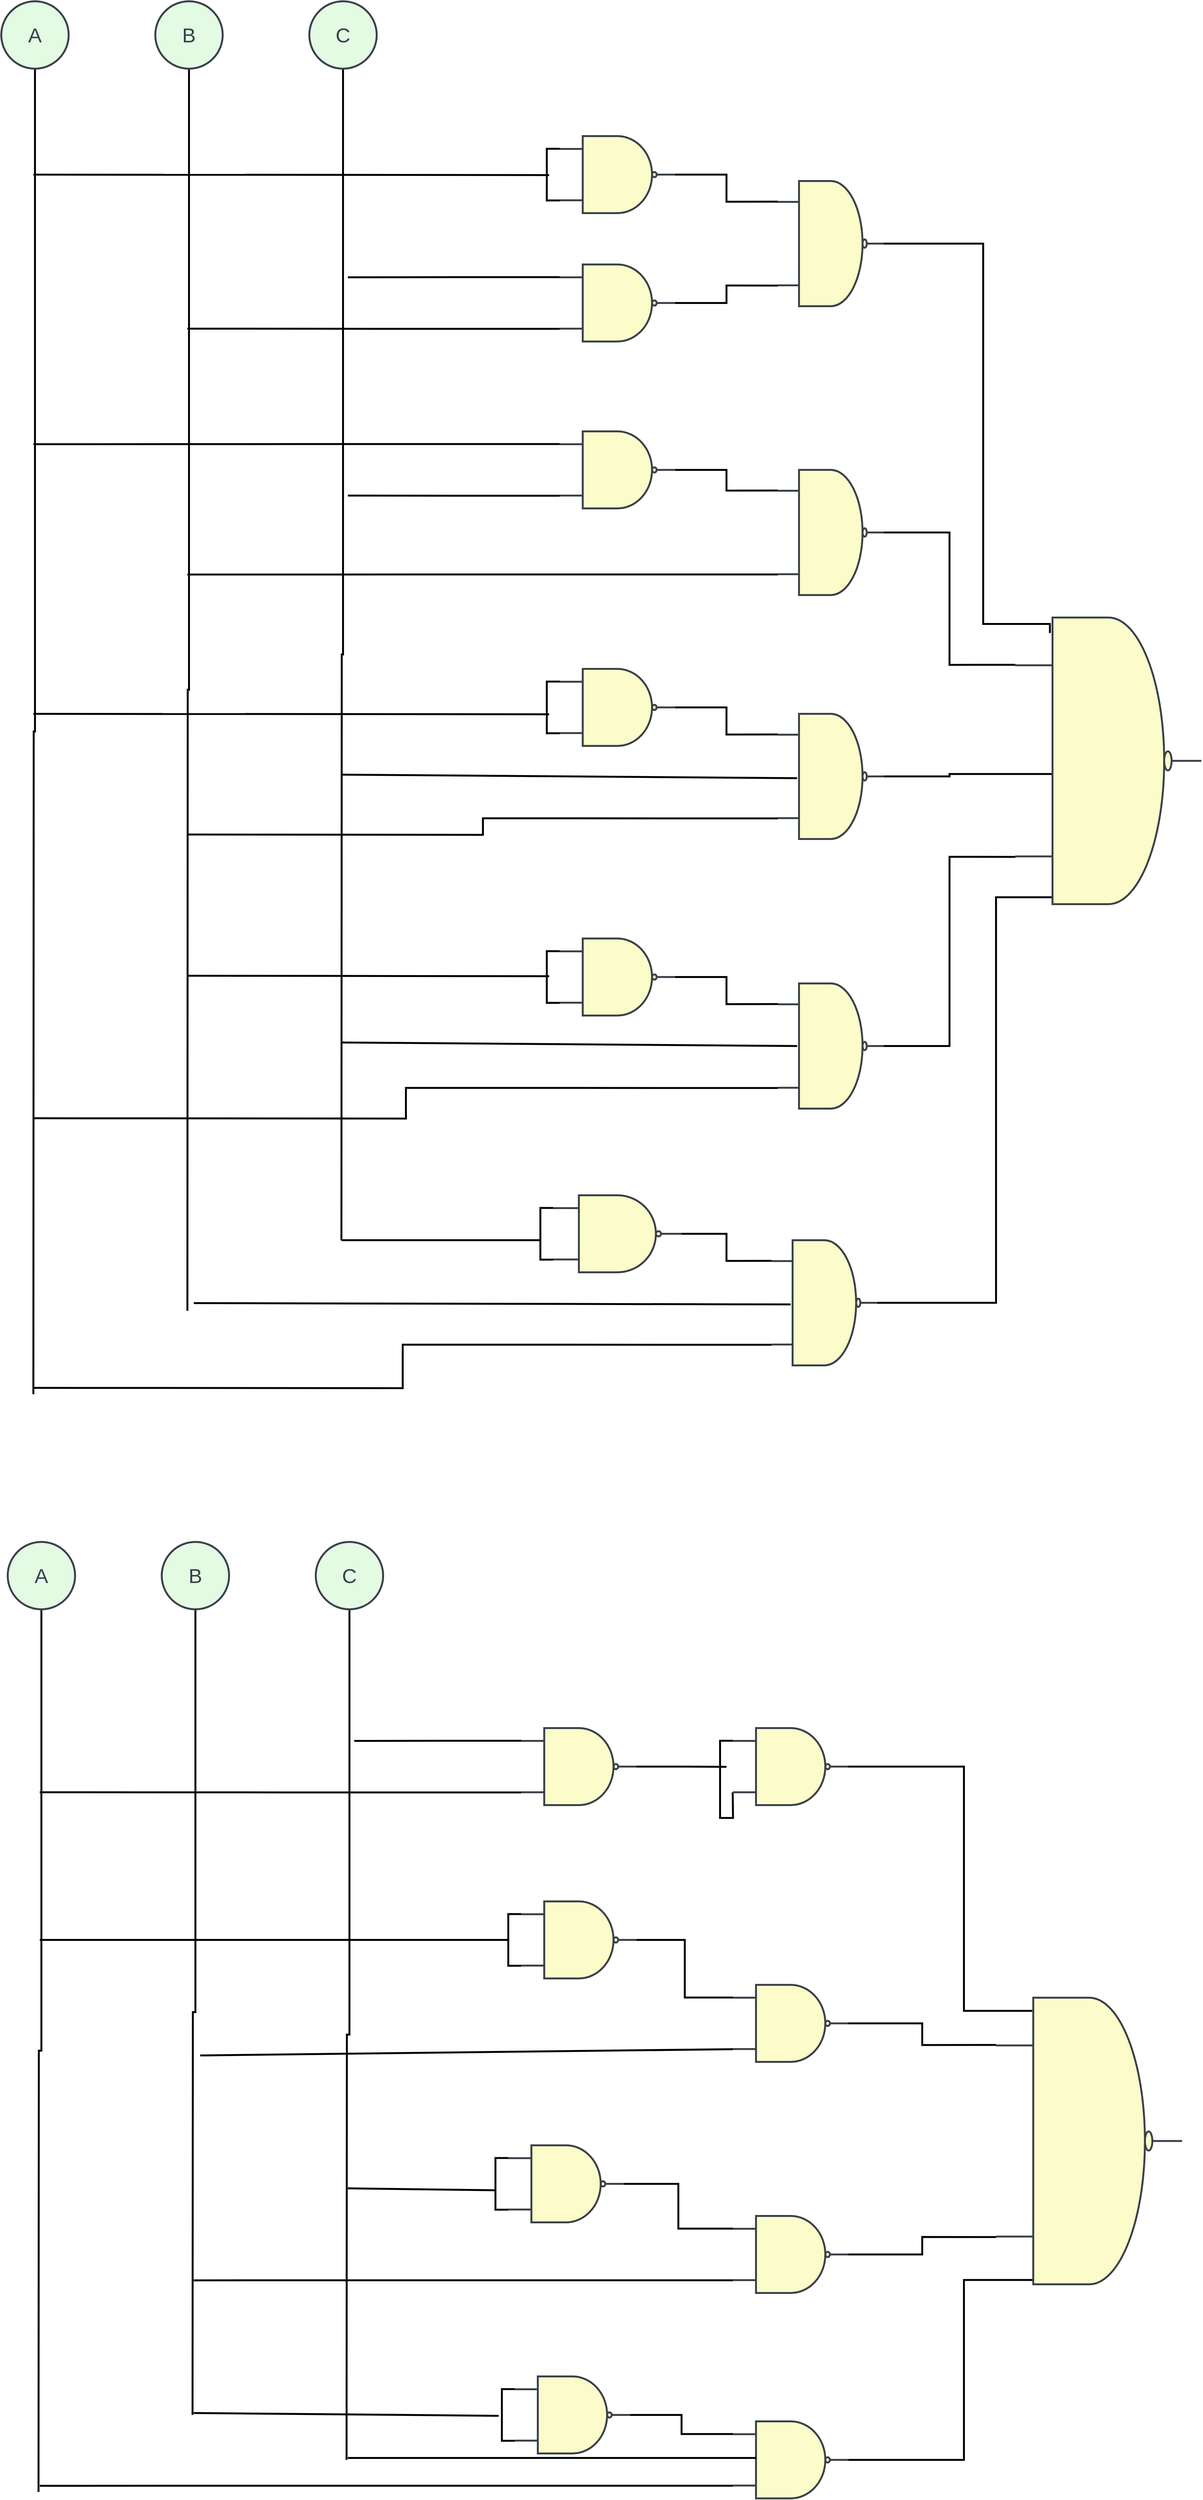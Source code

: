 <mxfile version="15.8.7" type="device"><diagram id="cGWMPcCvVCVFB07zam2P" name="Page-1"><mxGraphModel dx="11027" dy="6654" grid="1" gridSize="10" guides="1" tooltips="1" connect="1" arrows="1" fold="1" page="1" pageScale="1" pageWidth="850" pageHeight="1100" math="0" shadow="0"><root><mxCell id="0"/><mxCell id="1" parent="0"/><mxCell id="RSjABWIMsRawEOobBMQu-8" style="edgeStyle=orthogonalEdgeStyle;rounded=0;orthogonalLoop=1;jettySize=auto;html=1;exitX=0.5;exitY=1;exitDx=0;exitDy=0;endArrow=none;endFill=0;strokeWidth=3;" parent="1" source="RSjABWIMsRawEOobBMQu-1" edge="1"><mxGeometry relative="1" as="geometry"><mxPoint x="-1770" y="3180" as="targetPoint"/></mxGeometry></mxCell><UserObject label="A" lucidchartObjectId="dgR-D0aTlWIa" id="RSjABWIMsRawEOobBMQu-1"><mxCell style="html=1;overflow=block;blockSpacing=1;whiteSpace=wrap;ellipse;whiteSpace=wrap;fontSize=31.7;fontColor=#3a414a;spacing=3.8;strokeColor=#3a414a;strokeOpacity=100;fillOpacity=100;rounded=1;absoluteArcSize=1;arcSize=9;fillColor=#e3fae3;strokeWidth=3;" parent="1" vertex="1"><mxGeometry x="-1820" y="1010" width="105" height="105" as="geometry"/></mxCell></UserObject><mxCell id="9aQgJb-6D-dcUC7ny4hG-4" style="edgeStyle=orthogonalEdgeStyle;rounded=0;orthogonalLoop=1;jettySize=auto;html=1;exitX=0.5;exitY=1;exitDx=0;exitDy=0;strokeWidth=3;endArrow=none;endFill=0;" parent="1" source="RSjABWIMsRawEOobBMQu-2" edge="1"><mxGeometry relative="1" as="geometry"><mxPoint x="-1530" y="3050" as="targetPoint"/></mxGeometry></mxCell><UserObject label="B" lucidchartObjectId="dgR-.mfmkmak" id="RSjABWIMsRawEOobBMQu-2"><mxCell style="html=1;overflow=block;blockSpacing=1;whiteSpace=wrap;ellipse;whiteSpace=wrap;fontSize=31.7;fontColor=#3a414a;spacing=3.8;strokeColor=#3a414a;strokeOpacity=100;fillOpacity=100;rounded=1;absoluteArcSize=1;arcSize=9;fillColor=#e3fae3;strokeWidth=3;" parent="1" vertex="1"><mxGeometry x="-1580" y="1010" width="105" height="105" as="geometry"/></mxCell></UserObject><mxCell id="RSjABWIMsRawEOobBMQu-10" style="edgeStyle=orthogonalEdgeStyle;rounded=0;orthogonalLoop=1;jettySize=auto;html=1;exitX=0.5;exitY=1;exitDx=0;exitDy=0;endArrow=none;endFill=0;strokeWidth=3;" parent="1" source="RSjABWIMsRawEOobBMQu-3" edge="1"><mxGeometry relative="1" as="geometry"><mxPoint x="-1290" y="2940" as="targetPoint"/></mxGeometry></mxCell><UserObject label="C" lucidchartObjectId="dgR-y8NTvgRZ" id="RSjABWIMsRawEOobBMQu-3"><mxCell style="html=1;overflow=block;blockSpacing=1;whiteSpace=wrap;ellipse;whiteSpace=wrap;fontSize=31.7;fontColor=#3a414a;spacing=3.8;strokeColor=#3a414a;strokeOpacity=100;fillOpacity=100;rounded=1;absoluteArcSize=1;arcSize=9;fillColor=#e3fae3;strokeWidth=3;" parent="1" vertex="1"><mxGeometry x="-1340" y="1010" width="105" height="105" as="geometry"/></mxCell></UserObject><mxCell id="9aQgJb-6D-dcUC7ny4hG-8" style="edgeStyle=orthogonalEdgeStyle;rounded=0;orthogonalLoop=1;jettySize=auto;html=1;exitX=1;exitY=0.5;exitDx=0;exitDy=0;exitPerimeter=0;entryX=0;entryY=0.165;entryDx=0;entryDy=0;entryPerimeter=0;endArrow=none;endFill=0;strokeWidth=3;" parent="1" source="RSjABWIMsRawEOobBMQu-4" target="9aQgJb-6D-dcUC7ny4hG-1" edge="1"><mxGeometry relative="1" as="geometry"/></mxCell><UserObject label="" lucidchartObjectId="BgR-b9IikS36" id="RSjABWIMsRawEOobBMQu-4"><mxCell style="html=1;overflow=block;blockSpacing=1;whiteSpace=wrap;shape=mxgraph.electrical.logic_gates.nand;whiteSpace=wrap;fontSize=13;spacing=0;strokeColor=#3a414a;strokeOpacity=100;fillOpacity=100;rounded=1;absoluteArcSize=1;arcSize=9;fillColor=#fcfcca;strokeWidth=3;" parent="1" vertex="1"><mxGeometry x="-950" y="1220" width="180" height="120" as="geometry"/></mxCell></UserObject><mxCell id="RSjABWIMsRawEOobBMQu-5" style="edgeStyle=orthogonalEdgeStyle;rounded=0;orthogonalLoop=1;jettySize=auto;html=1;exitX=0;exitY=0.165;exitDx=0;exitDy=0;exitPerimeter=0;entryX=0;entryY=0.835;entryDx=0;entryDy=0;entryPerimeter=0;strokeWidth=3;endArrow=none;endFill=0;" parent="1" source="RSjABWIMsRawEOobBMQu-4" target="RSjABWIMsRawEOobBMQu-4" edge="1"><mxGeometry relative="1" as="geometry"><Array as="points"><mxPoint x="-970" y="1240"/><mxPoint x="-970" y="1320"/></Array></mxGeometry></mxCell><mxCell id="RSjABWIMsRawEOobBMQu-14" value="" style="endArrow=none;html=1;rounded=0;strokeWidth=3;entryX=0.204;entryY=0.515;entryDx=0;entryDy=0;entryPerimeter=0;" parent="1" edge="1"><mxGeometry width="50" height="50" relative="1" as="geometry"><mxPoint x="-1770" y="1280" as="sourcePoint"/><mxPoint x="-966.34" y="1280.755" as="targetPoint"/></mxGeometry></mxCell><mxCell id="nBmtlLfxGDslqPgsRxJo-24" style="edgeStyle=orthogonalEdgeStyle;rounded=0;orthogonalLoop=1;jettySize=auto;html=1;exitX=1;exitY=0.5;exitDx=0;exitDy=0;exitPerimeter=0;entryX=0.186;entryY=0.054;entryDx=0;entryDy=0;entryPerimeter=0;endArrow=none;endFill=0;strokeWidth=3;" parent="1" source="9aQgJb-6D-dcUC7ny4hG-1" target="nBmtlLfxGDslqPgsRxJo-23" edge="1"><mxGeometry relative="1" as="geometry"><Array as="points"><mxPoint x="-290" y="1388"/><mxPoint x="-290" y="1980"/><mxPoint x="-186" y="1980"/></Array></mxGeometry></mxCell><UserObject label="" lucidchartObjectId="yiR--j1zv9QN" id="9aQgJb-6D-dcUC7ny4hG-1"><mxCell style="html=1;overflow=block;blockSpacing=1;whiteSpace=wrap;shape=mxgraph.electrical.logic_gates.nand;whiteSpace=wrap;fontSize=13;spacing=0;strokeColor=#3a414a;strokeOpacity=100;fillOpacity=100;rounded=1;absoluteArcSize=1;arcSize=9;fillColor=#fcfcca;strokeWidth=3;" parent="1" vertex="1"><mxGeometry x="-610" y="1290" width="165" height="195" as="geometry"/></mxCell></UserObject><mxCell id="9aQgJb-6D-dcUC7ny4hG-5" style="edgeStyle=orthogonalEdgeStyle;rounded=0;orthogonalLoop=1;jettySize=auto;html=1;exitX=0;exitY=0.165;exitDx=0;exitDy=0;exitPerimeter=0;endArrow=none;endFill=0;strokeWidth=3;" parent="1" source="9aQgJb-6D-dcUC7ny4hG-3" edge="1"><mxGeometry relative="1" as="geometry"><mxPoint x="-1280" y="1440" as="targetPoint"/></mxGeometry></mxCell><mxCell id="9aQgJb-6D-dcUC7ny4hG-6" style="edgeStyle=orthogonalEdgeStyle;rounded=0;orthogonalLoop=1;jettySize=auto;html=1;exitX=0;exitY=0.835;exitDx=0;exitDy=0;exitPerimeter=0;endArrow=none;endFill=0;strokeWidth=3;" parent="1" source="9aQgJb-6D-dcUC7ny4hG-3" edge="1"><mxGeometry relative="1" as="geometry"><mxPoint x="-1530" y="1520" as="targetPoint"/></mxGeometry></mxCell><mxCell id="9aQgJb-6D-dcUC7ny4hG-9" style="edgeStyle=orthogonalEdgeStyle;rounded=0;orthogonalLoop=1;jettySize=auto;html=1;exitX=1;exitY=0.5;exitDx=0;exitDy=0;exitPerimeter=0;entryX=0;entryY=0.835;entryDx=0;entryDy=0;entryPerimeter=0;endArrow=none;endFill=0;strokeWidth=3;" parent="1" source="9aQgJb-6D-dcUC7ny4hG-3" target="9aQgJb-6D-dcUC7ny4hG-1" edge="1"><mxGeometry relative="1" as="geometry"/></mxCell><UserObject label="" lucidchartObjectId="BgR-b9IikS36" id="9aQgJb-6D-dcUC7ny4hG-3"><mxCell style="html=1;overflow=block;blockSpacing=1;whiteSpace=wrap;shape=mxgraph.electrical.logic_gates.nand;whiteSpace=wrap;fontSize=13;spacing=0;strokeColor=#3a414a;strokeOpacity=100;fillOpacity=100;rounded=1;absoluteArcSize=1;arcSize=9;fillColor=#fcfcca;strokeWidth=3;" parent="1" vertex="1"><mxGeometry x="-950" y="1420" width="180" height="120" as="geometry"/></mxCell></UserObject><mxCell id="9aQgJb-6D-dcUC7ny4hG-10" style="edgeStyle=orthogonalEdgeStyle;rounded=0;orthogonalLoop=1;jettySize=auto;html=1;exitX=0;exitY=0.165;exitDx=0;exitDy=0;exitPerimeter=0;endArrow=none;endFill=0;strokeWidth=3;" parent="1" source="9aQgJb-6D-dcUC7ny4hG-7" edge="1"><mxGeometry relative="1" as="geometry"><mxPoint x="-1770" y="1700" as="targetPoint"/></mxGeometry></mxCell><mxCell id="9aQgJb-6D-dcUC7ny4hG-11" style="edgeStyle=orthogonalEdgeStyle;rounded=0;orthogonalLoop=1;jettySize=auto;html=1;exitX=0;exitY=0.835;exitDx=0;exitDy=0;exitPerimeter=0;endArrow=none;endFill=0;strokeWidth=3;" parent="1" source="9aQgJb-6D-dcUC7ny4hG-7" edge="1"><mxGeometry relative="1" as="geometry"><mxPoint x="-1280" y="1780" as="targetPoint"/></mxGeometry></mxCell><mxCell id="9aQgJb-6D-dcUC7ny4hG-15" style="edgeStyle=orthogonalEdgeStyle;rounded=0;orthogonalLoop=1;jettySize=auto;html=1;exitX=1;exitY=0.5;exitDx=0;exitDy=0;exitPerimeter=0;entryX=0;entryY=0.165;entryDx=0;entryDy=0;entryPerimeter=0;endArrow=none;endFill=0;strokeWidth=3;" parent="1" source="9aQgJb-6D-dcUC7ny4hG-7" target="9aQgJb-6D-dcUC7ny4hG-12" edge="1"><mxGeometry relative="1" as="geometry"/></mxCell><UserObject label="" lucidchartObjectId="BgR-b9IikS36" id="9aQgJb-6D-dcUC7ny4hG-7"><mxCell style="html=1;overflow=block;blockSpacing=1;whiteSpace=wrap;shape=mxgraph.electrical.logic_gates.nand;whiteSpace=wrap;fontSize=13;spacing=0;strokeColor=#3a414a;strokeOpacity=100;fillOpacity=100;rounded=1;absoluteArcSize=1;arcSize=9;fillColor=#fcfcca;strokeWidth=3;" parent="1" vertex="1"><mxGeometry x="-950" y="1680" width="180" height="120" as="geometry"/></mxCell></UserObject><mxCell id="nBmtlLfxGDslqPgsRxJo-25" style="edgeStyle=orthogonalEdgeStyle;rounded=0;orthogonalLoop=1;jettySize=auto;html=1;exitX=1;exitY=0.5;exitDx=0;exitDy=0;exitPerimeter=0;entryX=0;entryY=0.165;entryDx=0;entryDy=0;entryPerimeter=0;endArrow=none;endFill=0;strokeWidth=3;" parent="1" source="9aQgJb-6D-dcUC7ny4hG-12" target="nBmtlLfxGDslqPgsRxJo-23" edge="1"><mxGeometry relative="1" as="geometry"/></mxCell><UserObject label="" lucidchartObjectId="yiR--j1zv9QN" id="9aQgJb-6D-dcUC7ny4hG-12"><mxCell style="html=1;overflow=block;blockSpacing=1;whiteSpace=wrap;shape=mxgraph.electrical.logic_gates.nand;whiteSpace=wrap;fontSize=13;spacing=0;strokeColor=#3a414a;strokeOpacity=100;fillOpacity=100;rounded=1;absoluteArcSize=1;arcSize=9;fillColor=#fcfcca;strokeWidth=3;" parent="1" vertex="1"><mxGeometry x="-610" y="1740" width="165" height="195" as="geometry"/></mxCell></UserObject><mxCell id="9aQgJb-6D-dcUC7ny4hG-14" value="" style="endArrow=none;html=1;rounded=0;strokeWidth=3;entryX=0;entryY=0.835;entryDx=0;entryDy=0;entryPerimeter=0;" parent="1" target="9aQgJb-6D-dcUC7ny4hG-12" edge="1"><mxGeometry width="50" height="50" relative="1" as="geometry"><mxPoint x="-1530" y="1903" as="sourcePoint"/><mxPoint x="-910" y="2090" as="targetPoint"/></mxGeometry></mxCell><mxCell id="9aQgJb-6D-dcUC7ny4hG-16" style="edgeStyle=orthogonalEdgeStyle;rounded=0;orthogonalLoop=1;jettySize=auto;html=1;exitX=1;exitY=0.5;exitDx=0;exitDy=0;exitPerimeter=0;entryX=0;entryY=0.165;entryDx=0;entryDy=0;entryPerimeter=0;endArrow=none;endFill=0;strokeWidth=3;" parent="1" source="9aQgJb-6D-dcUC7ny4hG-17" target="9aQgJb-6D-dcUC7ny4hG-19" edge="1"><mxGeometry relative="1" as="geometry"/></mxCell><UserObject label="" lucidchartObjectId="BgR-b9IikS36" id="9aQgJb-6D-dcUC7ny4hG-17"><mxCell style="html=1;overflow=block;blockSpacing=1;whiteSpace=wrap;shape=mxgraph.electrical.logic_gates.nand;whiteSpace=wrap;fontSize=13;spacing=0;strokeColor=#3a414a;strokeOpacity=100;fillOpacity=100;rounded=1;absoluteArcSize=1;arcSize=9;fillColor=#fcfcca;strokeWidth=3;" parent="1" vertex="1"><mxGeometry x="-950" y="2050" width="180" height="120" as="geometry"/></mxCell></UserObject><mxCell id="9aQgJb-6D-dcUC7ny4hG-18" style="edgeStyle=orthogonalEdgeStyle;rounded=0;orthogonalLoop=1;jettySize=auto;html=1;exitX=0;exitY=0.165;exitDx=0;exitDy=0;exitPerimeter=0;entryX=0;entryY=0.835;entryDx=0;entryDy=0;entryPerimeter=0;strokeWidth=3;endArrow=none;endFill=0;" parent="1" source="9aQgJb-6D-dcUC7ny4hG-17" target="9aQgJb-6D-dcUC7ny4hG-17" edge="1"><mxGeometry relative="1" as="geometry"><Array as="points"><mxPoint x="-970" y="2070"/><mxPoint x="-970" y="2150"/></Array></mxGeometry></mxCell><mxCell id="nBmtlLfxGDslqPgsRxJo-29" style="edgeStyle=orthogonalEdgeStyle;rounded=0;orthogonalLoop=1;jettySize=auto;html=1;exitX=1;exitY=0.5;exitDx=0;exitDy=0;exitPerimeter=0;entryX=0.214;entryY=0.546;entryDx=0;entryDy=0;entryPerimeter=0;endArrow=none;endFill=0;strokeWidth=3;" parent="1" source="9aQgJb-6D-dcUC7ny4hG-19" target="nBmtlLfxGDslqPgsRxJo-23" edge="1"><mxGeometry relative="1" as="geometry"/></mxCell><UserObject label="" lucidchartObjectId="yiR--j1zv9QN" id="9aQgJb-6D-dcUC7ny4hG-19"><mxCell style="html=1;overflow=block;blockSpacing=1;whiteSpace=wrap;shape=mxgraph.electrical.logic_gates.nand;whiteSpace=wrap;fontSize=13;spacing=0;strokeColor=#3a414a;strokeOpacity=100;fillOpacity=100;rounded=1;absoluteArcSize=1;arcSize=9;fillColor=#fcfcca;strokeWidth=3;" parent="1" vertex="1"><mxGeometry x="-610" y="2120" width="165" height="195" as="geometry"/></mxCell></UserObject><mxCell id="9aQgJb-6D-dcUC7ny4hG-20" style="edgeStyle=orthogonalEdgeStyle;rounded=0;orthogonalLoop=1;jettySize=auto;html=1;entryX=0;entryY=0.835;entryDx=0;entryDy=0;entryPerimeter=0;endArrow=none;endFill=0;strokeWidth=3;" parent="1" target="9aQgJb-6D-dcUC7ny4hG-19" edge="1"><mxGeometry relative="1" as="geometry"><mxPoint x="-1530" y="2308" as="sourcePoint"/></mxGeometry></mxCell><mxCell id="9aQgJb-6D-dcUC7ny4hG-22" value="" style="endArrow=none;html=1;rounded=0;strokeWidth=3;entryX=0.204;entryY=0.515;entryDx=0;entryDy=0;entryPerimeter=0;" parent="1" edge="1"><mxGeometry width="50" height="50" relative="1" as="geometry"><mxPoint x="-1770" y="2120" as="sourcePoint"/><mxPoint x="-966.34" y="2120.755" as="targetPoint"/></mxGeometry></mxCell><mxCell id="nBmtlLfxGDslqPgsRxJo-1" style="edgeStyle=orthogonalEdgeStyle;rounded=0;orthogonalLoop=1;jettySize=auto;html=1;exitX=1;exitY=0.5;exitDx=0;exitDy=0;exitPerimeter=0;entryX=0;entryY=0.165;entryDx=0;entryDy=0;entryPerimeter=0;endArrow=none;endFill=0;strokeWidth=3;" parent="1" source="nBmtlLfxGDslqPgsRxJo-2" target="nBmtlLfxGDslqPgsRxJo-4" edge="1"><mxGeometry relative="1" as="geometry"/></mxCell><UserObject label="" lucidchartObjectId="BgR-b9IikS36" id="nBmtlLfxGDslqPgsRxJo-2"><mxCell style="html=1;overflow=block;blockSpacing=1;whiteSpace=wrap;shape=mxgraph.electrical.logic_gates.nand;whiteSpace=wrap;fontSize=13;spacing=0;strokeColor=#3a414a;strokeOpacity=100;fillOpacity=100;rounded=1;absoluteArcSize=1;arcSize=9;fillColor=#fcfcca;strokeWidth=3;" parent="1" vertex="1"><mxGeometry x="-950" y="2470" width="180" height="120" as="geometry"/></mxCell></UserObject><mxCell id="nBmtlLfxGDslqPgsRxJo-3" style="edgeStyle=orthogonalEdgeStyle;rounded=0;orthogonalLoop=1;jettySize=auto;html=1;exitX=0;exitY=0.165;exitDx=0;exitDy=0;exitPerimeter=0;entryX=0;entryY=0.835;entryDx=0;entryDy=0;entryPerimeter=0;strokeWidth=3;endArrow=none;endFill=0;" parent="1" source="nBmtlLfxGDslqPgsRxJo-2" target="nBmtlLfxGDslqPgsRxJo-2" edge="1"><mxGeometry relative="1" as="geometry"><Array as="points"><mxPoint x="-970" y="2490"/><mxPoint x="-970" y="2570"/></Array></mxGeometry></mxCell><mxCell id="nBmtlLfxGDslqPgsRxJo-27" style="edgeStyle=orthogonalEdgeStyle;rounded=0;orthogonalLoop=1;jettySize=auto;html=1;exitX=1;exitY=0.5;exitDx=0;exitDy=0;exitPerimeter=0;entryX=0;entryY=0.835;entryDx=0;entryDy=0;entryPerimeter=0;endArrow=none;endFill=0;strokeWidth=3;" parent="1" source="nBmtlLfxGDslqPgsRxJo-4" target="nBmtlLfxGDslqPgsRxJo-23" edge="1"><mxGeometry relative="1" as="geometry"/></mxCell><UserObject label="" lucidchartObjectId="yiR--j1zv9QN" id="nBmtlLfxGDslqPgsRxJo-4"><mxCell style="html=1;overflow=block;blockSpacing=1;whiteSpace=wrap;shape=mxgraph.electrical.logic_gates.nand;whiteSpace=wrap;fontSize=13;spacing=0;strokeColor=#3a414a;strokeOpacity=100;fillOpacity=100;rounded=1;absoluteArcSize=1;arcSize=9;fillColor=#fcfcca;strokeWidth=3;" parent="1" vertex="1"><mxGeometry x="-610" y="2540" width="165" height="195" as="geometry"/></mxCell></UserObject><mxCell id="nBmtlLfxGDslqPgsRxJo-5" style="edgeStyle=orthogonalEdgeStyle;rounded=0;orthogonalLoop=1;jettySize=auto;html=1;entryX=0;entryY=0.835;entryDx=0;entryDy=0;entryPerimeter=0;endArrow=none;endFill=0;strokeWidth=3;" parent="1" target="nBmtlLfxGDslqPgsRxJo-4" edge="1"><mxGeometry relative="1" as="geometry"><mxPoint x="-1770" y="2750" as="sourcePoint"/></mxGeometry></mxCell><mxCell id="nBmtlLfxGDslqPgsRxJo-7" value="" style="endArrow=none;html=1;rounded=0;strokeWidth=3;entryX=0.204;entryY=0.515;entryDx=0;entryDy=0;entryPerimeter=0;" parent="1" edge="1"><mxGeometry width="50" height="50" relative="1" as="geometry"><mxPoint x="-1530" y="2528" as="sourcePoint"/><mxPoint x="-966.34" y="2528.755" as="targetPoint"/></mxGeometry></mxCell><mxCell id="nBmtlLfxGDslqPgsRxJo-10" style="edgeStyle=orthogonalEdgeStyle;rounded=0;orthogonalLoop=1;jettySize=auto;html=1;exitX=1;exitY=0.5;exitDx=0;exitDy=0;exitPerimeter=0;entryX=0;entryY=0.165;entryDx=0;entryDy=0;entryPerimeter=0;endArrow=none;endFill=0;strokeWidth=3;" parent="1" source="nBmtlLfxGDslqPgsRxJo-11" target="nBmtlLfxGDslqPgsRxJo-13" edge="1"><mxGeometry relative="1" as="geometry"/></mxCell><UserObject label="" lucidchartObjectId="BgR-b9IikS36" id="nBmtlLfxGDslqPgsRxJo-11"><mxCell style="html=1;overflow=block;blockSpacing=1;whiteSpace=wrap;shape=mxgraph.electrical.logic_gates.nand;whiteSpace=wrap;fontSize=13;spacing=0;strokeColor=#3a414a;strokeOpacity=100;fillOpacity=100;rounded=1;absoluteArcSize=1;arcSize=9;fillColor=#fcfcca;strokeWidth=3;" parent="1" vertex="1"><mxGeometry x="-960" y="2870" width="200" height="120" as="geometry"/></mxCell></UserObject><mxCell id="nBmtlLfxGDslqPgsRxJo-12" style="edgeStyle=orthogonalEdgeStyle;rounded=0;orthogonalLoop=1;jettySize=auto;html=1;exitX=0;exitY=0.165;exitDx=0;exitDy=0;exitPerimeter=0;entryX=0;entryY=0.835;entryDx=0;entryDy=0;entryPerimeter=0;strokeWidth=3;endArrow=none;endFill=0;" parent="1" source="nBmtlLfxGDslqPgsRxJo-11" target="nBmtlLfxGDslqPgsRxJo-11" edge="1"><mxGeometry relative="1" as="geometry"><Array as="points"><mxPoint x="-980" y="2890"/><mxPoint x="-980" y="2970"/></Array></mxGeometry></mxCell><mxCell id="nBmtlLfxGDslqPgsRxJo-26" style="edgeStyle=orthogonalEdgeStyle;rounded=0;orthogonalLoop=1;jettySize=auto;html=1;exitX=1;exitY=0.5;exitDx=0;exitDy=0;exitPerimeter=0;entryX=0.2;entryY=0.976;entryDx=0;entryDy=0;entryPerimeter=0;endArrow=none;endFill=0;strokeWidth=3;" parent="1" source="nBmtlLfxGDslqPgsRxJo-13" target="nBmtlLfxGDslqPgsRxJo-23" edge="1"><mxGeometry relative="1" as="geometry"><Array as="points"><mxPoint x="-270" y="3038"/><mxPoint x="-270" y="2406"/></Array></mxGeometry></mxCell><UserObject label="" lucidchartObjectId="yiR--j1zv9QN" id="nBmtlLfxGDslqPgsRxJo-13"><mxCell style="html=1;overflow=block;blockSpacing=1;whiteSpace=wrap;shape=mxgraph.electrical.logic_gates.nand;whiteSpace=wrap;fontSize=13;spacing=0;strokeColor=#3a414a;strokeOpacity=100;fillOpacity=100;rounded=1;absoluteArcSize=1;arcSize=9;fillColor=#fcfcca;strokeWidth=3;" parent="1" vertex="1"><mxGeometry x="-620" y="2940" width="165" height="195" as="geometry"/></mxCell></UserObject><mxCell id="nBmtlLfxGDslqPgsRxJo-14" style="edgeStyle=orthogonalEdgeStyle;rounded=0;orthogonalLoop=1;jettySize=auto;html=1;entryX=0;entryY=0.835;entryDx=0;entryDy=0;entryPerimeter=0;endArrow=none;endFill=0;strokeWidth=3;" parent="1" target="nBmtlLfxGDslqPgsRxJo-13" edge="1"><mxGeometry relative="1" as="geometry"><mxPoint x="-1770" y="3170" as="sourcePoint"/></mxGeometry></mxCell><mxCell id="nBmtlLfxGDslqPgsRxJo-19" value="" style="endArrow=none;html=1;rounded=0;strokeWidth=3;" parent="1" edge="1"><mxGeometry width="50" height="50" relative="1" as="geometry"><mxPoint x="-1290" y="2940" as="sourcePoint"/><mxPoint x="-980" y="2940" as="targetPoint"/></mxGeometry></mxCell><mxCell id="nBmtlLfxGDslqPgsRxJo-20" value="" style="endArrow=none;html=1;rounded=0;strokeWidth=3;entryX=0.182;entryY=0.513;entryDx=0;entryDy=0;entryPerimeter=0;" parent="1" target="nBmtlLfxGDslqPgsRxJo-13" edge="1"><mxGeometry width="50" height="50" relative="1" as="geometry"><mxPoint x="-1520" y="3038" as="sourcePoint"/><mxPoint x="-1410" y="2940" as="targetPoint"/></mxGeometry></mxCell><mxCell id="nBmtlLfxGDslqPgsRxJo-21" value="" style="endArrow=none;html=1;rounded=0;strokeWidth=3;entryX=0.182;entryY=0.513;entryDx=0;entryDy=0;entryPerimeter=0;" parent="1" edge="1"><mxGeometry width="50" height="50" relative="1" as="geometry"><mxPoint x="-1290" y="2632" as="sourcePoint"/><mxPoint x="-579.97" y="2637.535" as="targetPoint"/></mxGeometry></mxCell><mxCell id="nBmtlLfxGDslqPgsRxJo-22" value="" style="endArrow=none;html=1;rounded=0;strokeWidth=3;entryX=0.182;entryY=0.513;entryDx=0;entryDy=0;entryPerimeter=0;" parent="1" edge="1"><mxGeometry width="50" height="50" relative="1" as="geometry"><mxPoint x="-1290" y="2214.73" as="sourcePoint"/><mxPoint x="-579.97" y="2220.265" as="targetPoint"/></mxGeometry></mxCell><UserObject label="" lucidchartObjectId="YnR-k_pL8yGn" id="nBmtlLfxGDslqPgsRxJo-23"><mxCell style="html=1;overflow=block;blockSpacing=1;whiteSpace=wrap;shape=mxgraph.electrical.logic_gates.nand;whiteSpace=wrap;fontSize=13;spacing=0;strokeColor=#3a414a;strokeOpacity=100;fillOpacity=100;rounded=1;absoluteArcSize=1;arcSize=9;fillColor=#fcfcca;strokeWidth=3;" parent="1" vertex="1"><mxGeometry x="-240" y="1970" width="290" height="446.5" as="geometry"/></mxCell></UserObject><mxCell id="nBmtlLfxGDslqPgsRxJo-30" style="edgeStyle=orthogonalEdgeStyle;rounded=0;orthogonalLoop=1;jettySize=auto;html=1;exitX=0.5;exitY=1;exitDx=0;exitDy=0;endArrow=none;endFill=0;strokeWidth=3;" parent="1" source="nBmtlLfxGDslqPgsRxJo-31" edge="1"><mxGeometry relative="1" as="geometry"><mxPoint x="-1762" y="4890" as="targetPoint"/></mxGeometry></mxCell><UserObject label="A" lucidchartObjectId="dgR-D0aTlWIa" id="nBmtlLfxGDslqPgsRxJo-31"><mxCell style="html=1;overflow=block;blockSpacing=1;whiteSpace=wrap;ellipse;whiteSpace=wrap;fontSize=31.7;fontColor=#3a414a;spacing=3.8;strokeColor=#3a414a;strokeOpacity=100;fillOpacity=100;rounded=1;absoluteArcSize=1;arcSize=9;fillColor=#e3fae3;strokeWidth=3;" parent="1" vertex="1"><mxGeometry x="-1810" y="3410" width="105" height="105" as="geometry"/></mxCell></UserObject><mxCell id="nBmtlLfxGDslqPgsRxJo-32" style="edgeStyle=orthogonalEdgeStyle;rounded=0;orthogonalLoop=1;jettySize=auto;html=1;exitX=0.5;exitY=1;exitDx=0;exitDy=0;strokeWidth=3;endArrow=none;endFill=0;" parent="1" source="nBmtlLfxGDslqPgsRxJo-33" edge="1"><mxGeometry relative="1" as="geometry"><mxPoint x="-1522" y="4770" as="targetPoint"/></mxGeometry></mxCell><UserObject label="B" lucidchartObjectId="dgR-.mfmkmak" id="nBmtlLfxGDslqPgsRxJo-33"><mxCell style="html=1;overflow=block;blockSpacing=1;whiteSpace=wrap;ellipse;whiteSpace=wrap;fontSize=31.7;fontColor=#3a414a;spacing=3.8;strokeColor=#3a414a;strokeOpacity=100;fillOpacity=100;rounded=1;absoluteArcSize=1;arcSize=9;fillColor=#e3fae3;strokeWidth=3;" parent="1" vertex="1"><mxGeometry x="-1570" y="3410" width="105" height="105" as="geometry"/></mxCell></UserObject><mxCell id="nBmtlLfxGDslqPgsRxJo-34" style="edgeStyle=orthogonalEdgeStyle;rounded=0;orthogonalLoop=1;jettySize=auto;html=1;exitX=0.5;exitY=1;exitDx=0;exitDy=0;endArrow=none;endFill=0;strokeWidth=3;" parent="1" source="nBmtlLfxGDslqPgsRxJo-35" edge="1"><mxGeometry relative="1" as="geometry"><mxPoint x="-1282" y="4840" as="targetPoint"/></mxGeometry></mxCell><UserObject label="C" lucidchartObjectId="dgR-y8NTvgRZ" id="nBmtlLfxGDslqPgsRxJo-35"><mxCell style="html=1;overflow=block;blockSpacing=1;whiteSpace=wrap;ellipse;whiteSpace=wrap;fontSize=31.7;fontColor=#3a414a;spacing=3.8;strokeColor=#3a414a;strokeOpacity=100;fillOpacity=100;rounded=1;absoluteArcSize=1;arcSize=9;fillColor=#e3fae3;strokeWidth=3;" parent="1" vertex="1"><mxGeometry x="-1330" y="3410" width="105" height="105" as="geometry"/></mxCell></UserObject><mxCell id="nBmtlLfxGDslqPgsRxJo-79" style="edgeStyle=orthogonalEdgeStyle;rounded=0;orthogonalLoop=1;jettySize=auto;html=1;exitX=0;exitY=0.165;exitDx=0;exitDy=0;exitPerimeter=0;endArrow=none;endFill=0;strokeWidth=3;" parent="1" source="nBmtlLfxGDslqPgsRxJo-78" edge="1"><mxGeometry relative="1" as="geometry"><mxPoint x="-1270" y="3720" as="targetPoint"/></mxGeometry></mxCell><mxCell id="nBmtlLfxGDslqPgsRxJo-80" style="edgeStyle=orthogonalEdgeStyle;rounded=0;orthogonalLoop=1;jettySize=auto;html=1;exitX=0;exitY=0.835;exitDx=0;exitDy=0;exitPerimeter=0;endArrow=none;endFill=0;strokeWidth=3;" parent="1" source="nBmtlLfxGDslqPgsRxJo-78" edge="1"><mxGeometry relative="1" as="geometry"><mxPoint x="-1760" y="3800" as="targetPoint"/></mxGeometry></mxCell><mxCell id="nBmtlLfxGDslqPgsRxJo-91" style="edgeStyle=orthogonalEdgeStyle;rounded=0;orthogonalLoop=1;jettySize=auto;html=1;exitX=1;exitY=0.5;exitDx=0;exitDy=0;exitPerimeter=0;endArrow=none;endFill=0;strokeWidth=3;" parent="1" source="nBmtlLfxGDslqPgsRxJo-78" edge="1"><mxGeometry relative="1" as="geometry"><mxPoint x="-690" y="3760.333" as="targetPoint"/></mxGeometry></mxCell><UserObject label="" lucidchartObjectId="BgR-b9IikS36" id="nBmtlLfxGDslqPgsRxJo-78"><mxCell style="html=1;overflow=block;blockSpacing=1;whiteSpace=wrap;shape=mxgraph.electrical.logic_gates.nand;whiteSpace=wrap;fontSize=13;spacing=0;strokeColor=#3a414a;strokeOpacity=100;fillOpacity=100;rounded=1;absoluteArcSize=1;arcSize=9;fillColor=#fcfcca;strokeWidth=3;" parent="1" vertex="1"><mxGeometry x="-1010" y="3700" width="180" height="120" as="geometry"/></mxCell></UserObject><mxCell id="nBmtlLfxGDslqPgsRxJo-86" style="edgeStyle=orthogonalEdgeStyle;rounded=0;orthogonalLoop=1;jettySize=auto;html=1;exitX=1;exitY=0.5;exitDx=0;exitDy=0;exitPerimeter=0;entryX=0;entryY=0.165;entryDx=0;entryDy=0;entryPerimeter=0;endArrow=none;endFill=0;strokeWidth=3;" parent="1" source="nBmtlLfxGDslqPgsRxJo-81" target="nBmtlLfxGDslqPgsRxJo-85" edge="1"><mxGeometry relative="1" as="geometry"/></mxCell><UserObject label="" lucidchartObjectId="BgR-b9IikS36" id="nBmtlLfxGDslqPgsRxJo-81"><mxCell style="html=1;overflow=block;blockSpacing=1;whiteSpace=wrap;shape=mxgraph.electrical.logic_gates.nand;whiteSpace=wrap;fontSize=13;spacing=0;strokeColor=#3a414a;strokeOpacity=100;fillOpacity=100;rounded=1;absoluteArcSize=1;arcSize=9;fillColor=#fcfcca;strokeWidth=3;" parent="1" vertex="1"><mxGeometry x="-1010" y="3970" width="180" height="120" as="geometry"/></mxCell></UserObject><mxCell id="nBmtlLfxGDslqPgsRxJo-82" style="edgeStyle=orthogonalEdgeStyle;rounded=0;orthogonalLoop=1;jettySize=auto;html=1;exitX=0;exitY=0.165;exitDx=0;exitDy=0;exitPerimeter=0;entryX=0;entryY=0.835;entryDx=0;entryDy=0;entryPerimeter=0;endArrow=none;endFill=0;strokeWidth=3;" parent="1" source="nBmtlLfxGDslqPgsRxJo-81" target="nBmtlLfxGDslqPgsRxJo-81" edge="1"><mxGeometry relative="1" as="geometry"><Array as="points"><mxPoint x="-1030" y="3990"/><mxPoint x="-1030" y="4070"/></Array></mxGeometry></mxCell><mxCell id="nBmtlLfxGDslqPgsRxJo-84" value="" style="endArrow=none;html=1;rounded=0;strokeWidth=3;" parent="1" edge="1"><mxGeometry width="50" height="50" relative="1" as="geometry"><mxPoint x="-1760" y="4030" as="sourcePoint"/><mxPoint x="-1030" y="4030" as="targetPoint"/></mxGeometry></mxCell><mxCell id="nBmtlLfxGDslqPgsRxJo-109" style="edgeStyle=orthogonalEdgeStyle;rounded=0;orthogonalLoop=1;jettySize=auto;html=1;exitX=1;exitY=0.5;exitDx=0;exitDy=0;exitPerimeter=0;entryX=0;entryY=0.165;entryDx=0;entryDy=0;entryPerimeter=0;endArrow=none;endFill=0;strokeWidth=3;" parent="1" source="nBmtlLfxGDslqPgsRxJo-85" target="nBmtlLfxGDslqPgsRxJo-105" edge="1"><mxGeometry relative="1" as="geometry"/></mxCell><UserObject label="" lucidchartObjectId="BgR-b9IikS36" id="nBmtlLfxGDslqPgsRxJo-85"><mxCell style="html=1;overflow=block;blockSpacing=1;whiteSpace=wrap;shape=mxgraph.electrical.logic_gates.nand;whiteSpace=wrap;fontSize=13;spacing=0;strokeColor=#3a414a;strokeOpacity=100;fillOpacity=100;rounded=1;absoluteArcSize=1;arcSize=9;fillColor=#fcfcca;strokeWidth=3;" parent="1" vertex="1"><mxGeometry x="-680" y="4100" width="180" height="120" as="geometry"/></mxCell></UserObject><mxCell id="nBmtlLfxGDslqPgsRxJo-88" value="" style="endArrow=none;html=1;rounded=0;strokeWidth=3;entryX=0;entryY=0.835;entryDx=0;entryDy=0;entryPerimeter=0;" parent="1" target="nBmtlLfxGDslqPgsRxJo-85" edge="1"><mxGeometry width="50" height="50" relative="1" as="geometry"><mxPoint x="-1510" y="4210" as="sourcePoint"/><mxPoint x="-860" y="4200" as="targetPoint"/></mxGeometry></mxCell><mxCell id="nBmtlLfxGDslqPgsRxJo-90" style="edgeStyle=orthogonalEdgeStyle;rounded=0;orthogonalLoop=1;jettySize=auto;html=1;exitX=0;exitY=0.165;exitDx=0;exitDy=0;exitPerimeter=0;endArrow=none;endFill=0;strokeWidth=3;" parent="1" source="nBmtlLfxGDslqPgsRxJo-89" edge="1"><mxGeometry relative="1" as="geometry"><mxPoint x="-680.333" y="3800" as="targetPoint"/></mxGeometry></mxCell><mxCell id="nBmtlLfxGDslqPgsRxJo-106" style="edgeStyle=orthogonalEdgeStyle;rounded=0;orthogonalLoop=1;jettySize=auto;html=1;exitX=1;exitY=0.5;exitDx=0;exitDy=0;exitPerimeter=0;entryX=0.194;entryY=0.046;entryDx=0;entryDy=0;entryPerimeter=0;endArrow=none;endFill=0;strokeWidth=3;" parent="1" source="nBmtlLfxGDslqPgsRxJo-89" target="nBmtlLfxGDslqPgsRxJo-105" edge="1"><mxGeometry relative="1" as="geometry"><Array as="points"><mxPoint x="-320" y="3760"/><mxPoint x="-320" y="4140"/></Array></mxGeometry></mxCell><UserObject label="" lucidchartObjectId="BgR-b9IikS36" id="nBmtlLfxGDslqPgsRxJo-89"><mxCell style="html=1;overflow=block;blockSpacing=1;whiteSpace=wrap;shape=mxgraph.electrical.logic_gates.nand;whiteSpace=wrap;fontSize=13;spacing=0;strokeColor=#3a414a;strokeOpacity=100;fillOpacity=100;rounded=1;absoluteArcSize=1;arcSize=9;fillColor=#fcfcca;strokeWidth=3;" parent="1" vertex="1"><mxGeometry x="-680" y="3700" width="180" height="120" as="geometry"/></mxCell></UserObject><mxCell id="nBmtlLfxGDslqPgsRxJo-96" style="edgeStyle=orthogonalEdgeStyle;rounded=0;orthogonalLoop=1;jettySize=auto;html=1;exitX=1;exitY=0.5;exitDx=0;exitDy=0;exitPerimeter=0;entryX=0;entryY=0.165;entryDx=0;entryDy=0;entryPerimeter=0;endArrow=none;endFill=0;strokeWidth=3;" parent="1" source="nBmtlLfxGDslqPgsRxJo-92" target="nBmtlLfxGDslqPgsRxJo-95" edge="1"><mxGeometry relative="1" as="geometry"/></mxCell><UserObject label="" lucidchartObjectId="BgR-b9IikS36" id="nBmtlLfxGDslqPgsRxJo-92"><mxCell style="html=1;overflow=block;blockSpacing=1;whiteSpace=wrap;shape=mxgraph.electrical.logic_gates.nand;whiteSpace=wrap;fontSize=13;spacing=0;strokeColor=#3a414a;strokeOpacity=100;fillOpacity=100;rounded=1;absoluteArcSize=1;arcSize=9;fillColor=#fcfcca;strokeWidth=3;" parent="1" vertex="1"><mxGeometry x="-1030" y="4350" width="180" height="120" as="geometry"/></mxCell></UserObject><mxCell id="nBmtlLfxGDslqPgsRxJo-93" style="edgeStyle=orthogonalEdgeStyle;rounded=0;orthogonalLoop=1;jettySize=auto;html=1;exitX=0;exitY=0.165;exitDx=0;exitDy=0;exitPerimeter=0;entryX=0;entryY=0.835;entryDx=0;entryDy=0;entryPerimeter=0;endArrow=none;endFill=0;strokeWidth=3;" parent="1" source="nBmtlLfxGDslqPgsRxJo-92" target="nBmtlLfxGDslqPgsRxJo-92" edge="1"><mxGeometry relative="1" as="geometry"><Array as="points"><mxPoint x="-1050" y="4370"/><mxPoint x="-1050" y="4450"/></Array></mxGeometry></mxCell><mxCell id="nBmtlLfxGDslqPgsRxJo-94" value="" style="endArrow=none;html=1;rounded=0;strokeWidth=3;" parent="1" edge="1"><mxGeometry width="50" height="50" relative="1" as="geometry"><mxPoint x="-1280" y="4417" as="sourcePoint"/><mxPoint x="-1050" y="4420.0" as="targetPoint"/></mxGeometry></mxCell><mxCell id="nBmtlLfxGDslqPgsRxJo-97" style="edgeStyle=orthogonalEdgeStyle;rounded=0;orthogonalLoop=1;jettySize=auto;html=1;exitX=0;exitY=0.835;exitDx=0;exitDy=0;exitPerimeter=0;endArrow=none;endFill=0;strokeWidth=3;" parent="1" source="nBmtlLfxGDslqPgsRxJo-95" edge="1"><mxGeometry relative="1" as="geometry"><mxPoint x="-1520" y="4560.333" as="targetPoint"/></mxGeometry></mxCell><mxCell id="nBmtlLfxGDslqPgsRxJo-108" style="edgeStyle=orthogonalEdgeStyle;rounded=0;orthogonalLoop=1;jettySize=auto;html=1;exitX=1;exitY=0.5;exitDx=0;exitDy=0;exitPerimeter=0;entryX=0;entryY=0.835;entryDx=0;entryDy=0;entryPerimeter=0;endArrow=none;endFill=0;strokeWidth=3;" parent="1" source="nBmtlLfxGDslqPgsRxJo-95" target="nBmtlLfxGDslqPgsRxJo-105" edge="1"><mxGeometry relative="1" as="geometry"/></mxCell><UserObject label="" lucidchartObjectId="BgR-b9IikS36" id="nBmtlLfxGDslqPgsRxJo-95"><mxCell style="html=1;overflow=block;blockSpacing=1;whiteSpace=wrap;shape=mxgraph.electrical.logic_gates.nand;whiteSpace=wrap;fontSize=13;spacing=0;strokeColor=#3a414a;strokeOpacity=100;fillOpacity=100;rounded=1;absoluteArcSize=1;arcSize=9;fillColor=#fcfcca;strokeWidth=3;" parent="1" vertex="1"><mxGeometry x="-680" y="4460" width="180" height="120" as="geometry"/></mxCell></UserObject><mxCell id="nBmtlLfxGDslqPgsRxJo-102" style="edgeStyle=orthogonalEdgeStyle;rounded=0;orthogonalLoop=1;jettySize=auto;html=1;exitX=1;exitY=0.5;exitDx=0;exitDy=0;exitPerimeter=0;entryX=0;entryY=0.165;entryDx=0;entryDy=0;entryPerimeter=0;endArrow=none;endFill=0;strokeWidth=3;" parent="1" source="nBmtlLfxGDslqPgsRxJo-98" target="nBmtlLfxGDslqPgsRxJo-101" edge="1"><mxGeometry relative="1" as="geometry"/></mxCell><UserObject label="" lucidchartObjectId="BgR-b9IikS36" id="nBmtlLfxGDslqPgsRxJo-98"><mxCell style="html=1;overflow=block;blockSpacing=1;whiteSpace=wrap;shape=mxgraph.electrical.logic_gates.nand;whiteSpace=wrap;fontSize=13;spacing=0;strokeColor=#3a414a;strokeOpacity=100;fillOpacity=100;rounded=1;absoluteArcSize=1;arcSize=9;fillColor=#fcfcca;strokeWidth=3;" parent="1" vertex="1"><mxGeometry x="-1020" y="4710" width="180" height="120" as="geometry"/></mxCell></UserObject><mxCell id="nBmtlLfxGDslqPgsRxJo-99" style="edgeStyle=orthogonalEdgeStyle;rounded=0;orthogonalLoop=1;jettySize=auto;html=1;exitX=0;exitY=0.165;exitDx=0;exitDy=0;exitPerimeter=0;entryX=0;entryY=0.835;entryDx=0;entryDy=0;entryPerimeter=0;endArrow=none;endFill=0;strokeWidth=3;" parent="1" source="nBmtlLfxGDslqPgsRxJo-98" target="nBmtlLfxGDslqPgsRxJo-98" edge="1"><mxGeometry relative="1" as="geometry"><Array as="points"><mxPoint x="-1040" y="4730"/><mxPoint x="-1040" y="4810"/></Array></mxGeometry></mxCell><mxCell id="nBmtlLfxGDslqPgsRxJo-100" value="" style="endArrow=none;html=1;rounded=0;strokeWidth=3;" parent="1" edge="1"><mxGeometry width="50" height="50" relative="1" as="geometry"><mxPoint x="-1520" y="4767" as="sourcePoint"/><mxPoint x="-1045" y="4771.33" as="targetPoint"/></mxGeometry></mxCell><mxCell id="nBmtlLfxGDslqPgsRxJo-103" style="edgeStyle=orthogonalEdgeStyle;rounded=0;orthogonalLoop=1;jettySize=auto;html=1;exitX=0;exitY=0.835;exitDx=0;exitDy=0;exitPerimeter=0;endArrow=none;endFill=0;strokeWidth=3;" parent="1" source="nBmtlLfxGDslqPgsRxJo-101" edge="1"><mxGeometry relative="1" as="geometry"><mxPoint x="-1760" y="4880.333" as="targetPoint"/></mxGeometry></mxCell><mxCell id="nBmtlLfxGDslqPgsRxJo-107" style="edgeStyle=orthogonalEdgeStyle;rounded=0;orthogonalLoop=1;jettySize=auto;html=1;exitX=1;exitY=0.5;exitDx=0;exitDy=0;exitPerimeter=0;entryX=0.207;entryY=0.985;entryDx=0;entryDy=0;entryPerimeter=0;endArrow=none;endFill=0;strokeWidth=3;" parent="1" source="nBmtlLfxGDslqPgsRxJo-101" target="nBmtlLfxGDslqPgsRxJo-105" edge="1"><mxGeometry relative="1" as="geometry"><Array as="points"><mxPoint x="-320" y="4840"/><mxPoint x="-320" y="4560"/></Array></mxGeometry></mxCell><UserObject label="" lucidchartObjectId="BgR-b9IikS36" id="nBmtlLfxGDslqPgsRxJo-101"><mxCell style="html=1;overflow=block;blockSpacing=1;whiteSpace=wrap;shape=mxgraph.electrical.logic_gates.nand;whiteSpace=wrap;fontSize=13;spacing=0;strokeColor=#3a414a;strokeOpacity=100;fillOpacity=100;rounded=1;absoluteArcSize=1;arcSize=9;fillColor=#fcfcca;strokeWidth=3;" parent="1" vertex="1"><mxGeometry x="-680" y="4780" width="180" height="120" as="geometry"/></mxCell></UserObject><mxCell id="nBmtlLfxGDslqPgsRxJo-104" value="" style="endArrow=none;html=1;rounded=0;strokeWidth=3;entryX=0.202;entryY=0.475;entryDx=0;entryDy=0;entryPerimeter=0;" parent="1" target="nBmtlLfxGDslqPgsRxJo-101" edge="1"><mxGeometry width="50" height="50" relative="1" as="geometry"><mxPoint x="-1280" y="4837" as="sourcePoint"/><mxPoint x="-900" y="5110" as="targetPoint"/></mxGeometry></mxCell><UserObject label="" lucidchartObjectId="YnR-k_pL8yGn" id="nBmtlLfxGDslqPgsRxJo-105"><mxCell style="html=1;overflow=block;blockSpacing=1;whiteSpace=wrap;shape=mxgraph.electrical.logic_gates.nand;whiteSpace=wrap;fontSize=13;spacing=0;strokeColor=#3a414a;strokeOpacity=100;fillOpacity=100;rounded=1;absoluteArcSize=1;arcSize=9;fillColor=#fcfcca;strokeWidth=3;" parent="1" vertex="1"><mxGeometry x="-270" y="4120" width="290" height="446.5" as="geometry"/></mxCell></UserObject></root></mxGraphModel></diagram></mxfile>